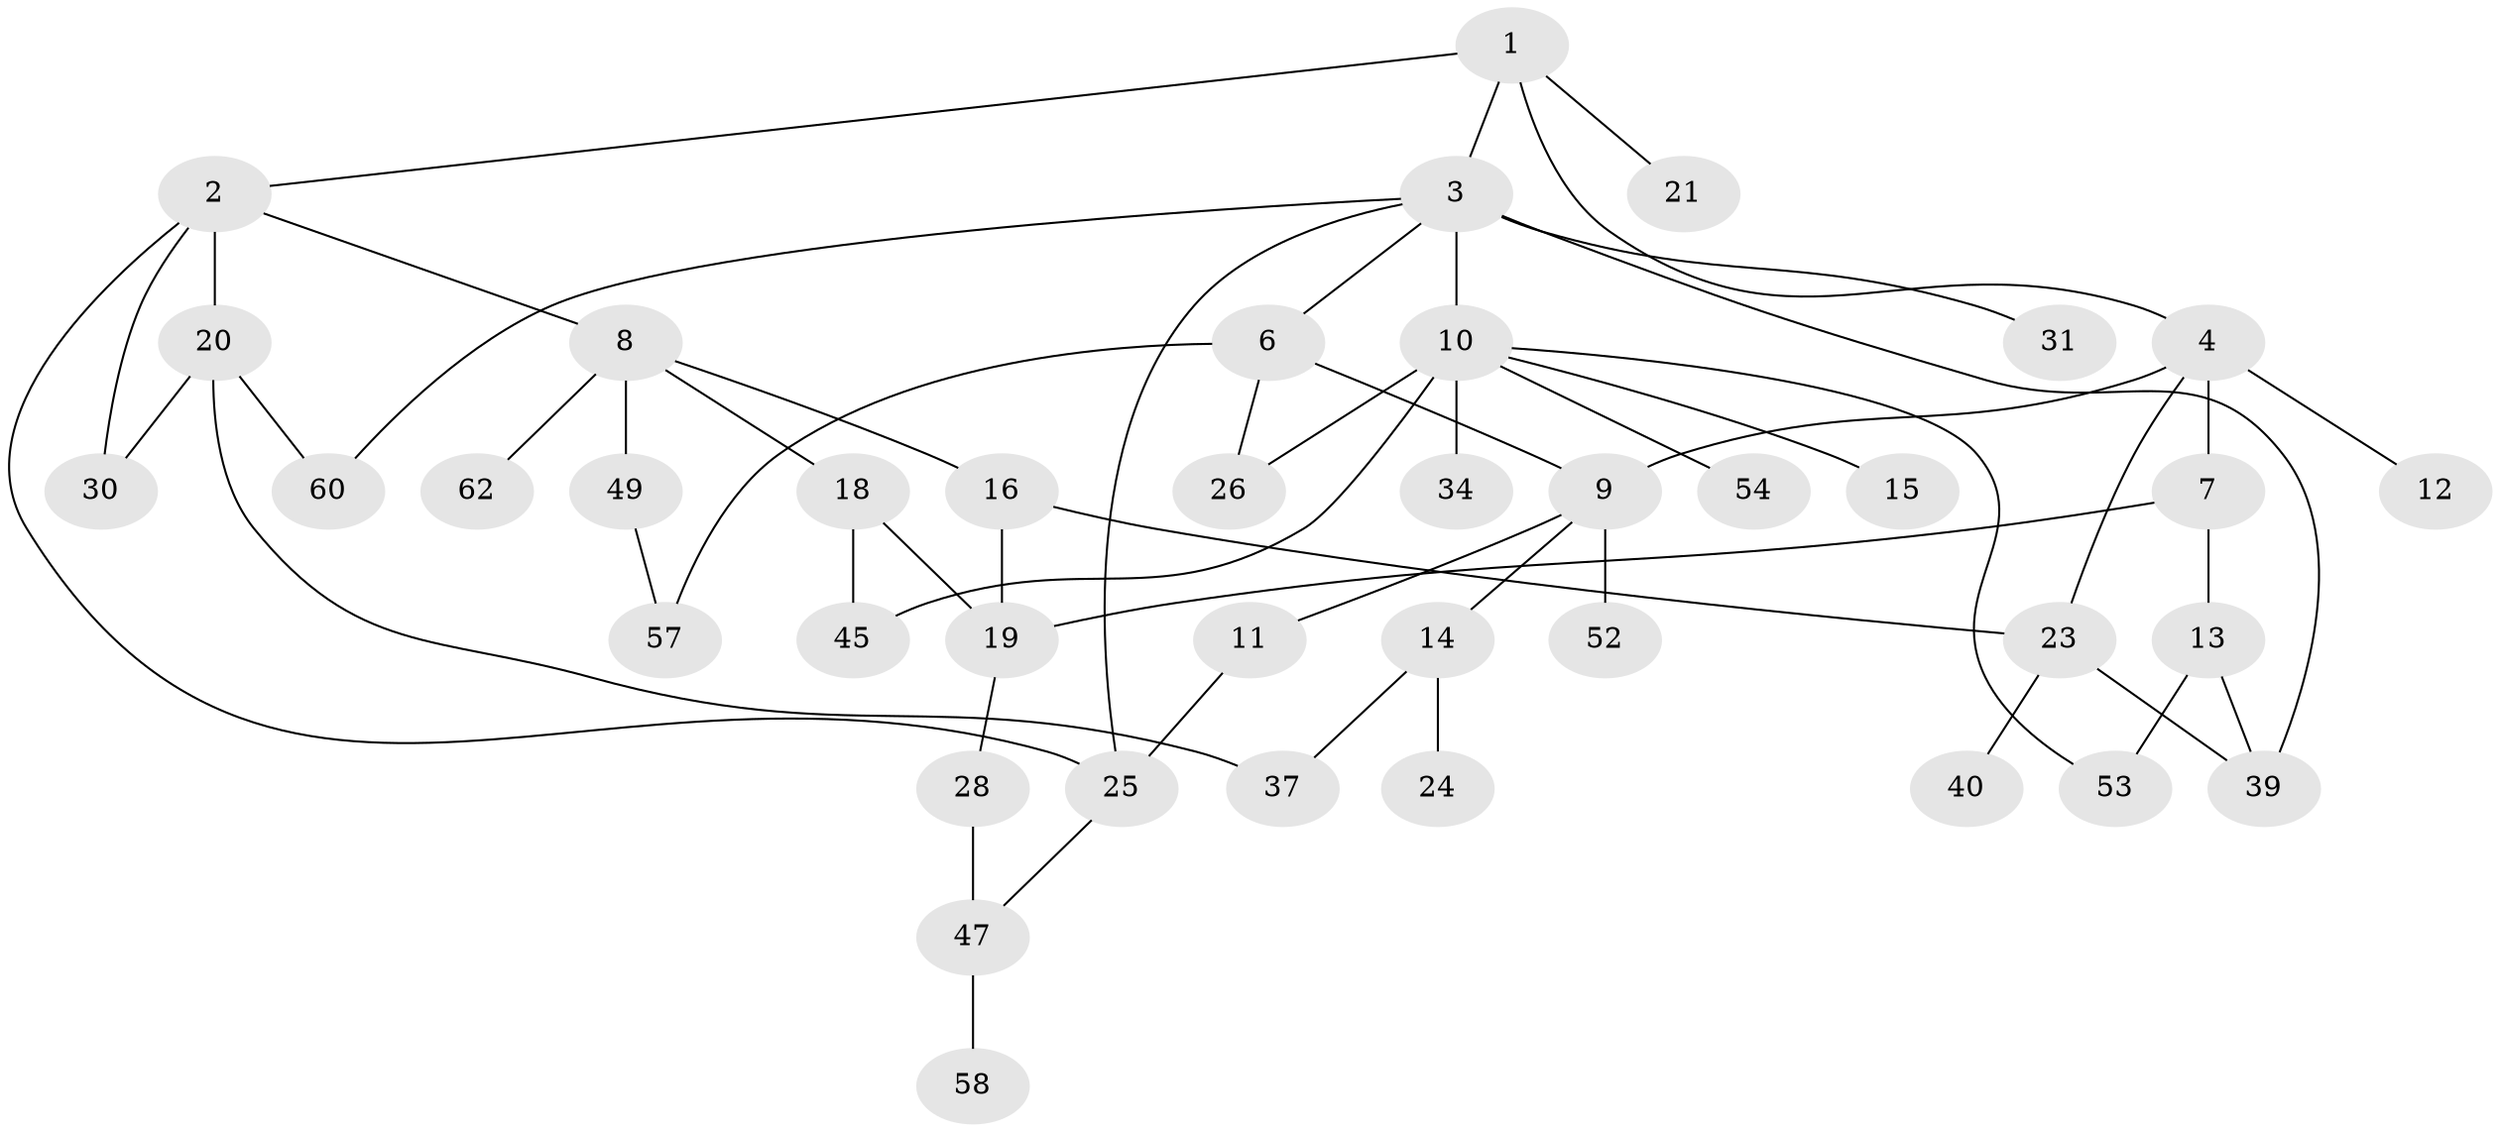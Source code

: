 // original degree distribution, {5: 0.0625, 6: 0.046875, 4: 0.125, 3: 0.15625, 2: 0.359375, 1: 0.25}
// Generated by graph-tools (version 1.1) at 2025/10/02/27/25 16:10:55]
// undirected, 40 vertices, 55 edges
graph export_dot {
graph [start="1"]
  node [color=gray90,style=filled];
  1 [super="+56"];
  2 [super="+46"];
  3 [super="+5"];
  4 [super="+48"];
  6 [super="+55"];
  7;
  8 [super="+22"];
  9 [super="+36"];
  10 [super="+41"];
  11;
  12 [super="+17"];
  13 [super="+35"];
  14;
  15;
  16 [super="+51"];
  18 [super="+50"];
  19 [super="+27"];
  20 [super="+32"];
  21;
  23 [super="+38"];
  24 [super="+42"];
  25 [super="+43"];
  26 [super="+59"];
  28 [super="+29"];
  30 [super="+33"];
  31;
  34;
  37 [super="+44"];
  39 [super="+61"];
  40 [super="+64"];
  45;
  47;
  49;
  52;
  53;
  54;
  57;
  58 [super="+63"];
  60;
  62;
  1 -- 2;
  1 -- 3;
  1 -- 4;
  1 -- 21;
  2 -- 8;
  2 -- 20;
  2 -- 30;
  2 -- 25;
  3 -- 6;
  3 -- 10 [weight=2];
  3 -- 25;
  3 -- 60;
  3 -- 31;
  3 -- 39;
  4 -- 7;
  4 -- 9;
  4 -- 12;
  4 -- 23;
  6 -- 26;
  6 -- 57;
  6 -- 9;
  7 -- 13;
  7 -- 19;
  8 -- 16;
  8 -- 18;
  8 -- 49;
  8 -- 62;
  9 -- 11;
  9 -- 14;
  9 -- 52;
  10 -- 15;
  10 -- 34;
  10 -- 53;
  10 -- 45;
  10 -- 26;
  10 -- 54;
  11 -- 25;
  13 -- 53;
  13 -- 39;
  14 -- 24;
  14 -- 37;
  16 -- 23;
  16 -- 19;
  18 -- 45;
  18 -- 19;
  19 -- 28;
  20 -- 30;
  20 -- 60;
  20 -- 37;
  23 -- 39;
  23 -- 40;
  25 -- 47;
  28 -- 47 [weight=2];
  47 -- 58;
  49 -- 57;
}
